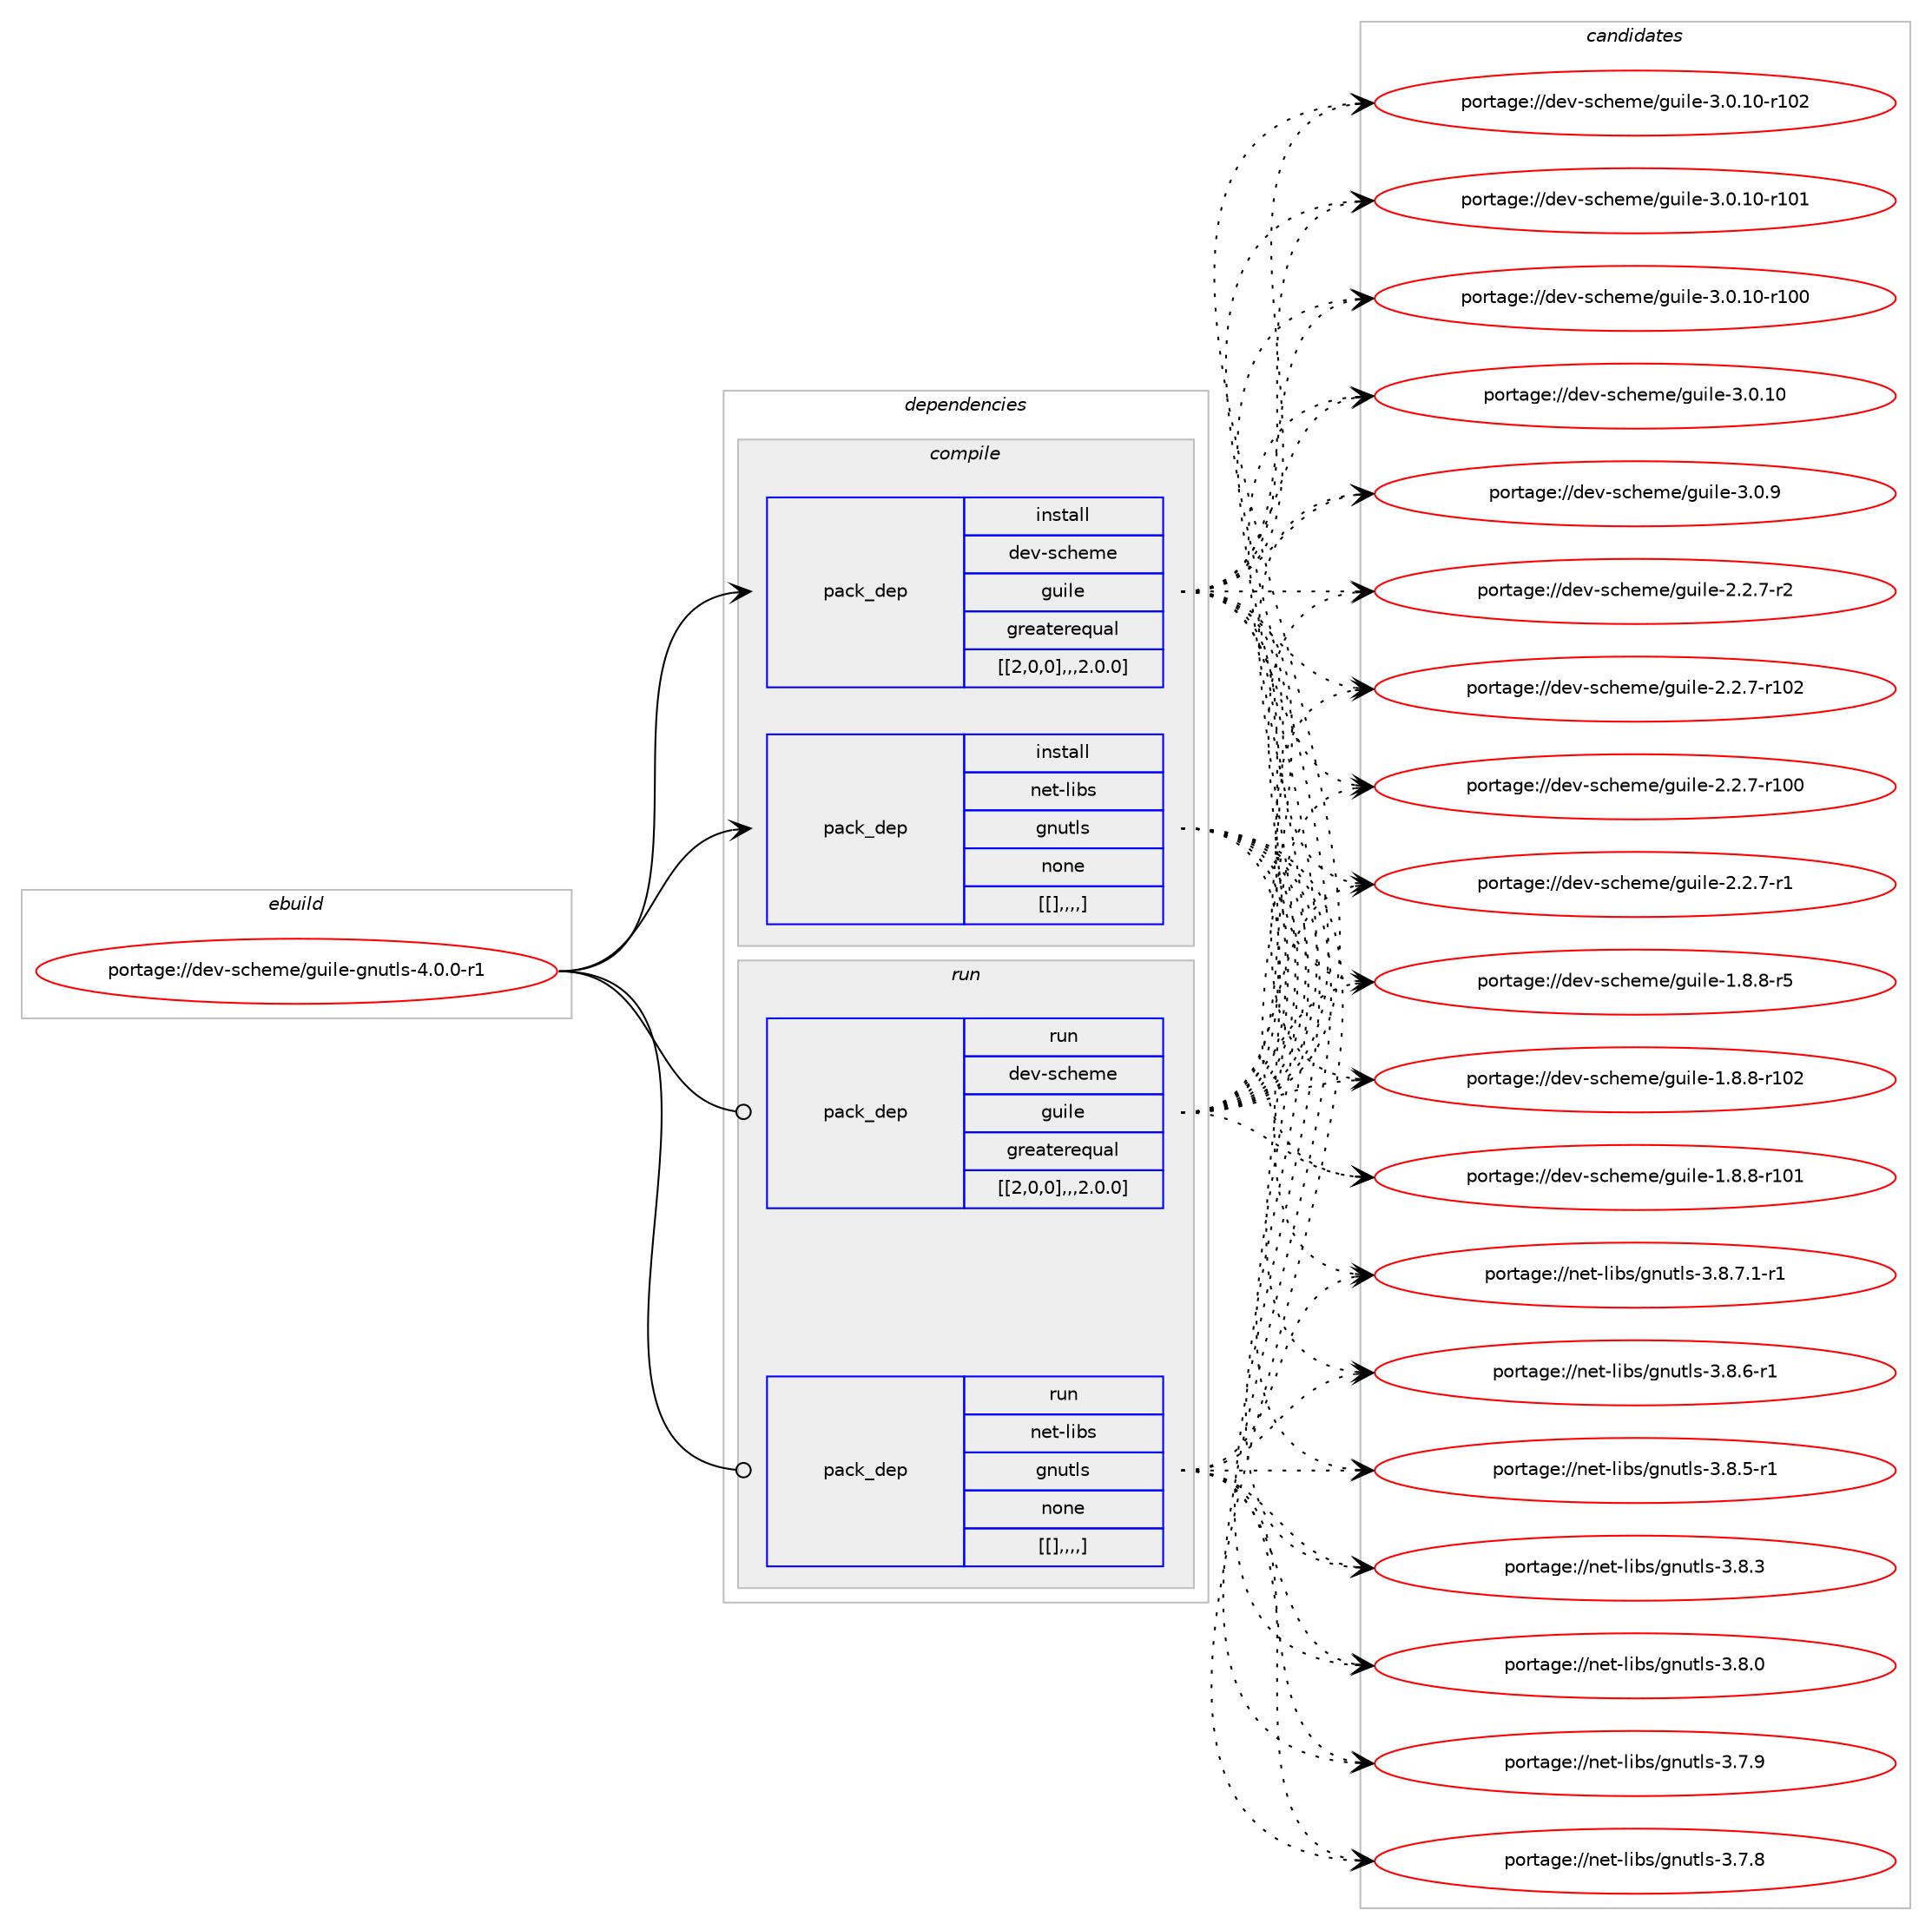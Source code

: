 digraph prolog {

# *************
# Graph options
# *************

newrank=true;
concentrate=true;
compound=true;
graph [rankdir=LR,fontname=Helvetica,fontsize=10,ranksep=1.5];#, ranksep=2.5, nodesep=0.2];
edge  [arrowhead=vee];
node  [fontname=Helvetica,fontsize=10];

# **********
# The ebuild
# **********

subgraph cluster_leftcol {
color=gray;
label=<<i>ebuild</i>>;
id [label="portage://dev-scheme/guile-gnutls-4.0.0-r1", color=red, width=4, href="../dev-scheme/guile-gnutls-4.0.0-r1.svg"];
}

# ****************
# The dependencies
# ****************

subgraph cluster_midcol {
color=gray;
label=<<i>dependencies</i>>;
subgraph cluster_compile {
fillcolor="#eeeeee";
style=filled;
label=<<i>compile</i>>;
subgraph pack155547 {
dependency220798 [label=<<TABLE BORDER="0" CELLBORDER="1" CELLSPACING="0" CELLPADDING="4" WIDTH="220"><TR><TD ROWSPAN="6" CELLPADDING="30">pack_dep</TD></TR><TR><TD WIDTH="110">install</TD></TR><TR><TD>dev-scheme</TD></TR><TR><TD>guile</TD></TR><TR><TD>greaterequal</TD></TR><TR><TD>[[2,0,0],,,2.0.0]</TD></TR></TABLE>>, shape=none, color=blue];
}
id:e -> dependency220798:w [weight=20,style="solid",arrowhead="vee"];
subgraph pack155573 {
dependency220842 [label=<<TABLE BORDER="0" CELLBORDER="1" CELLSPACING="0" CELLPADDING="4" WIDTH="220"><TR><TD ROWSPAN="6" CELLPADDING="30">pack_dep</TD></TR><TR><TD WIDTH="110">install</TD></TR><TR><TD>net-libs</TD></TR><TR><TD>gnutls</TD></TR><TR><TD>none</TD></TR><TR><TD>[[],,,,]</TD></TR></TABLE>>, shape=none, color=blue];
}
id:e -> dependency220842:w [weight=20,style="solid",arrowhead="vee"];
}
subgraph cluster_compileandrun {
fillcolor="#eeeeee";
style=filled;
label=<<i>compile and run</i>>;
}
subgraph cluster_run {
fillcolor="#eeeeee";
style=filled;
label=<<i>run</i>>;
subgraph pack155601 {
dependency220844 [label=<<TABLE BORDER="0" CELLBORDER="1" CELLSPACING="0" CELLPADDING="4" WIDTH="220"><TR><TD ROWSPAN="6" CELLPADDING="30">pack_dep</TD></TR><TR><TD WIDTH="110">run</TD></TR><TR><TD>dev-scheme</TD></TR><TR><TD>guile</TD></TR><TR><TD>greaterequal</TD></TR><TR><TD>[[2,0,0],,,2.0.0]</TD></TR></TABLE>>, shape=none, color=blue];
}
id:e -> dependency220844:w [weight=20,style="solid",arrowhead="odot"];
subgraph pack155602 {
dependency220877 [label=<<TABLE BORDER="0" CELLBORDER="1" CELLSPACING="0" CELLPADDING="4" WIDTH="220"><TR><TD ROWSPAN="6" CELLPADDING="30">pack_dep</TD></TR><TR><TD WIDTH="110">run</TD></TR><TR><TD>net-libs</TD></TR><TR><TD>gnutls</TD></TR><TR><TD>none</TD></TR><TR><TD>[[],,,,]</TD></TR></TABLE>>, shape=none, color=blue];
}
id:e -> dependency220877:w [weight=20,style="solid",arrowhead="odot"];
}
}

# **************
# The candidates
# **************

subgraph cluster_choices {
rank=same;
color=gray;
label=<<i>candidates</i>>;

subgraph choice155277 {
color=black;
nodesep=1;
choice1001011184511599104101109101471031171051081014551464846494845114494850 [label="portage://dev-scheme/guile-3.0.10-r102", color=red, width=4,href="../dev-scheme/guile-3.0.10-r102.svg"];
choice1001011184511599104101109101471031171051081014551464846494845114494849 [label="portage://dev-scheme/guile-3.0.10-r101", color=red, width=4,href="../dev-scheme/guile-3.0.10-r101.svg"];
choice1001011184511599104101109101471031171051081014551464846494845114494848 [label="portage://dev-scheme/guile-3.0.10-r100", color=red, width=4,href="../dev-scheme/guile-3.0.10-r100.svg"];
choice10010111845115991041011091014710311710510810145514648464948 [label="portage://dev-scheme/guile-3.0.10", color=red, width=4,href="../dev-scheme/guile-3.0.10.svg"];
choice100101118451159910410110910147103117105108101455146484657 [label="portage://dev-scheme/guile-3.0.9", color=red, width=4,href="../dev-scheme/guile-3.0.9.svg"];
choice1001011184511599104101109101471031171051081014550465046554511450 [label="portage://dev-scheme/guile-2.2.7-r2", color=red, width=4,href="../dev-scheme/guile-2.2.7-r2.svg"];
choice10010111845115991041011091014710311710510810145504650465545114494850 [label="portage://dev-scheme/guile-2.2.7-r102", color=red, width=4,href="../dev-scheme/guile-2.2.7-r102.svg"];
choice10010111845115991041011091014710311710510810145504650465545114494848 [label="portage://dev-scheme/guile-2.2.7-r100", color=red, width=4,href="../dev-scheme/guile-2.2.7-r100.svg"];
choice1001011184511599104101109101471031171051081014550465046554511449 [label="portage://dev-scheme/guile-2.2.7-r1", color=red, width=4,href="../dev-scheme/guile-2.2.7-r1.svg"];
choice1001011184511599104101109101471031171051081014549465646564511453 [label="portage://dev-scheme/guile-1.8.8-r5", color=red, width=4,href="../dev-scheme/guile-1.8.8-r5.svg"];
choice10010111845115991041011091014710311710510810145494656465645114494850 [label="portage://dev-scheme/guile-1.8.8-r102", color=red, width=4,href="../dev-scheme/guile-1.8.8-r102.svg"];
choice10010111845115991041011091014710311710510810145494656465645114494849 [label="portage://dev-scheme/guile-1.8.8-r101", color=red, width=4,href="../dev-scheme/guile-1.8.8-r101.svg"];
dependency220798:e -> choice1001011184511599104101109101471031171051081014551464846494845114494850:w [style=dotted,weight="100"];
dependency220798:e -> choice1001011184511599104101109101471031171051081014551464846494845114494849:w [style=dotted,weight="100"];
dependency220798:e -> choice1001011184511599104101109101471031171051081014551464846494845114494848:w [style=dotted,weight="100"];
dependency220798:e -> choice10010111845115991041011091014710311710510810145514648464948:w [style=dotted,weight="100"];
dependency220798:e -> choice100101118451159910410110910147103117105108101455146484657:w [style=dotted,weight="100"];
dependency220798:e -> choice1001011184511599104101109101471031171051081014550465046554511450:w [style=dotted,weight="100"];
dependency220798:e -> choice10010111845115991041011091014710311710510810145504650465545114494850:w [style=dotted,weight="100"];
dependency220798:e -> choice10010111845115991041011091014710311710510810145504650465545114494848:w [style=dotted,weight="100"];
dependency220798:e -> choice1001011184511599104101109101471031171051081014550465046554511449:w [style=dotted,weight="100"];
dependency220798:e -> choice1001011184511599104101109101471031171051081014549465646564511453:w [style=dotted,weight="100"];
dependency220798:e -> choice10010111845115991041011091014710311710510810145494656465645114494850:w [style=dotted,weight="100"];
dependency220798:e -> choice10010111845115991041011091014710311710510810145494656465645114494849:w [style=dotted,weight="100"];
}
subgraph choice155297 {
color=black;
nodesep=1;
choice11010111645108105981154710311011711610811545514656465546494511449 [label="portage://net-libs/gnutls-3.8.7.1-r1", color=red, width=4,href="../net-libs/gnutls-3.8.7.1-r1.svg"];
choice1101011164510810598115471031101171161081154551465646544511449 [label="portage://net-libs/gnutls-3.8.6-r1", color=red, width=4,href="../net-libs/gnutls-3.8.6-r1.svg"];
choice1101011164510810598115471031101171161081154551465646534511449 [label="portage://net-libs/gnutls-3.8.5-r1", color=red, width=4,href="../net-libs/gnutls-3.8.5-r1.svg"];
choice110101116451081059811547103110117116108115455146564651 [label="portage://net-libs/gnutls-3.8.3", color=red, width=4,href="../net-libs/gnutls-3.8.3.svg"];
choice110101116451081059811547103110117116108115455146564648 [label="portage://net-libs/gnutls-3.8.0", color=red, width=4,href="../net-libs/gnutls-3.8.0.svg"];
choice110101116451081059811547103110117116108115455146554657 [label="portage://net-libs/gnutls-3.7.9", color=red, width=4,href="../net-libs/gnutls-3.7.9.svg"];
choice110101116451081059811547103110117116108115455146554656 [label="portage://net-libs/gnutls-3.7.8", color=red, width=4,href="../net-libs/gnutls-3.7.8.svg"];
dependency220842:e -> choice11010111645108105981154710311011711610811545514656465546494511449:w [style=dotted,weight="100"];
dependency220842:e -> choice1101011164510810598115471031101171161081154551465646544511449:w [style=dotted,weight="100"];
dependency220842:e -> choice1101011164510810598115471031101171161081154551465646534511449:w [style=dotted,weight="100"];
dependency220842:e -> choice110101116451081059811547103110117116108115455146564651:w [style=dotted,weight="100"];
dependency220842:e -> choice110101116451081059811547103110117116108115455146564648:w [style=dotted,weight="100"];
dependency220842:e -> choice110101116451081059811547103110117116108115455146554657:w [style=dotted,weight="100"];
dependency220842:e -> choice110101116451081059811547103110117116108115455146554656:w [style=dotted,weight="100"];
}
subgraph choice155328 {
color=black;
nodesep=1;
choice1001011184511599104101109101471031171051081014551464846494845114494850 [label="portage://dev-scheme/guile-3.0.10-r102", color=red, width=4,href="../dev-scheme/guile-3.0.10-r102.svg"];
choice1001011184511599104101109101471031171051081014551464846494845114494849 [label="portage://dev-scheme/guile-3.0.10-r101", color=red, width=4,href="../dev-scheme/guile-3.0.10-r101.svg"];
choice1001011184511599104101109101471031171051081014551464846494845114494848 [label="portage://dev-scheme/guile-3.0.10-r100", color=red, width=4,href="../dev-scheme/guile-3.0.10-r100.svg"];
choice10010111845115991041011091014710311710510810145514648464948 [label="portage://dev-scheme/guile-3.0.10", color=red, width=4,href="../dev-scheme/guile-3.0.10.svg"];
choice100101118451159910410110910147103117105108101455146484657 [label="portage://dev-scheme/guile-3.0.9", color=red, width=4,href="../dev-scheme/guile-3.0.9.svg"];
choice1001011184511599104101109101471031171051081014550465046554511450 [label="portage://dev-scheme/guile-2.2.7-r2", color=red, width=4,href="../dev-scheme/guile-2.2.7-r2.svg"];
choice10010111845115991041011091014710311710510810145504650465545114494850 [label="portage://dev-scheme/guile-2.2.7-r102", color=red, width=4,href="../dev-scheme/guile-2.2.7-r102.svg"];
choice10010111845115991041011091014710311710510810145504650465545114494848 [label="portage://dev-scheme/guile-2.2.7-r100", color=red, width=4,href="../dev-scheme/guile-2.2.7-r100.svg"];
choice1001011184511599104101109101471031171051081014550465046554511449 [label="portage://dev-scheme/guile-2.2.7-r1", color=red, width=4,href="../dev-scheme/guile-2.2.7-r1.svg"];
choice1001011184511599104101109101471031171051081014549465646564511453 [label="portage://dev-scheme/guile-1.8.8-r5", color=red, width=4,href="../dev-scheme/guile-1.8.8-r5.svg"];
choice10010111845115991041011091014710311710510810145494656465645114494850 [label="portage://dev-scheme/guile-1.8.8-r102", color=red, width=4,href="../dev-scheme/guile-1.8.8-r102.svg"];
choice10010111845115991041011091014710311710510810145494656465645114494849 [label="portage://dev-scheme/guile-1.8.8-r101", color=red, width=4,href="../dev-scheme/guile-1.8.8-r101.svg"];
dependency220844:e -> choice1001011184511599104101109101471031171051081014551464846494845114494850:w [style=dotted,weight="100"];
dependency220844:e -> choice1001011184511599104101109101471031171051081014551464846494845114494849:w [style=dotted,weight="100"];
dependency220844:e -> choice1001011184511599104101109101471031171051081014551464846494845114494848:w [style=dotted,weight="100"];
dependency220844:e -> choice10010111845115991041011091014710311710510810145514648464948:w [style=dotted,weight="100"];
dependency220844:e -> choice100101118451159910410110910147103117105108101455146484657:w [style=dotted,weight="100"];
dependency220844:e -> choice1001011184511599104101109101471031171051081014550465046554511450:w [style=dotted,weight="100"];
dependency220844:e -> choice10010111845115991041011091014710311710510810145504650465545114494850:w [style=dotted,weight="100"];
dependency220844:e -> choice10010111845115991041011091014710311710510810145504650465545114494848:w [style=dotted,weight="100"];
dependency220844:e -> choice1001011184511599104101109101471031171051081014550465046554511449:w [style=dotted,weight="100"];
dependency220844:e -> choice1001011184511599104101109101471031171051081014549465646564511453:w [style=dotted,weight="100"];
dependency220844:e -> choice10010111845115991041011091014710311710510810145494656465645114494850:w [style=dotted,weight="100"];
dependency220844:e -> choice10010111845115991041011091014710311710510810145494656465645114494849:w [style=dotted,weight="100"];
}
subgraph choice155372 {
color=black;
nodesep=1;
choice11010111645108105981154710311011711610811545514656465546494511449 [label="portage://net-libs/gnutls-3.8.7.1-r1", color=red, width=4,href="../net-libs/gnutls-3.8.7.1-r1.svg"];
choice1101011164510810598115471031101171161081154551465646544511449 [label="portage://net-libs/gnutls-3.8.6-r1", color=red, width=4,href="../net-libs/gnutls-3.8.6-r1.svg"];
choice1101011164510810598115471031101171161081154551465646534511449 [label="portage://net-libs/gnutls-3.8.5-r1", color=red, width=4,href="../net-libs/gnutls-3.8.5-r1.svg"];
choice110101116451081059811547103110117116108115455146564651 [label="portage://net-libs/gnutls-3.8.3", color=red, width=4,href="../net-libs/gnutls-3.8.3.svg"];
choice110101116451081059811547103110117116108115455146564648 [label="portage://net-libs/gnutls-3.8.0", color=red, width=4,href="../net-libs/gnutls-3.8.0.svg"];
choice110101116451081059811547103110117116108115455146554657 [label="portage://net-libs/gnutls-3.7.9", color=red, width=4,href="../net-libs/gnutls-3.7.9.svg"];
choice110101116451081059811547103110117116108115455146554656 [label="portage://net-libs/gnutls-3.7.8", color=red, width=4,href="../net-libs/gnutls-3.7.8.svg"];
dependency220877:e -> choice11010111645108105981154710311011711610811545514656465546494511449:w [style=dotted,weight="100"];
dependency220877:e -> choice1101011164510810598115471031101171161081154551465646544511449:w [style=dotted,weight="100"];
dependency220877:e -> choice1101011164510810598115471031101171161081154551465646534511449:w [style=dotted,weight="100"];
dependency220877:e -> choice110101116451081059811547103110117116108115455146564651:w [style=dotted,weight="100"];
dependency220877:e -> choice110101116451081059811547103110117116108115455146564648:w [style=dotted,weight="100"];
dependency220877:e -> choice110101116451081059811547103110117116108115455146554657:w [style=dotted,weight="100"];
dependency220877:e -> choice110101116451081059811547103110117116108115455146554656:w [style=dotted,weight="100"];
}
}

}
